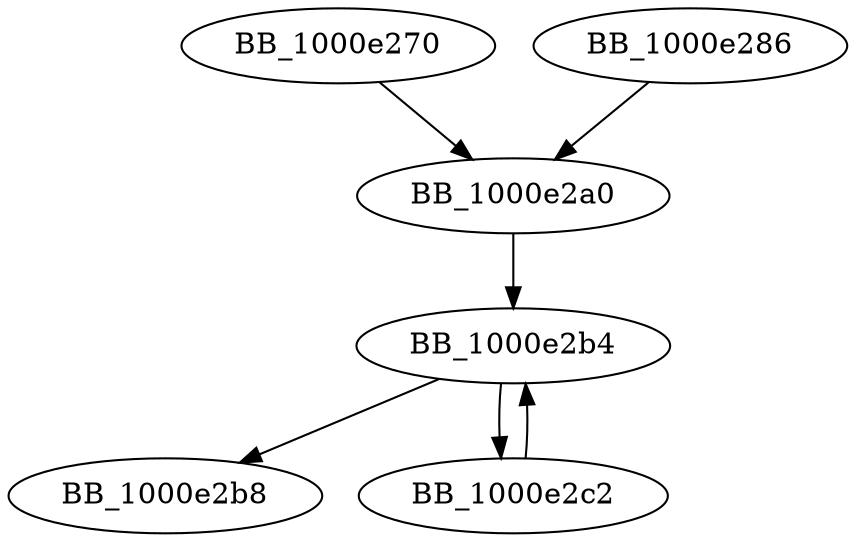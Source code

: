 DiGraph __alloca_probe_16{
BB_1000e270->BB_1000e2a0
BB_1000e286->BB_1000e2a0
BB_1000e2a0->BB_1000e2b4
BB_1000e2b4->BB_1000e2b8
BB_1000e2b4->BB_1000e2c2
BB_1000e2c2->BB_1000e2b4
}
